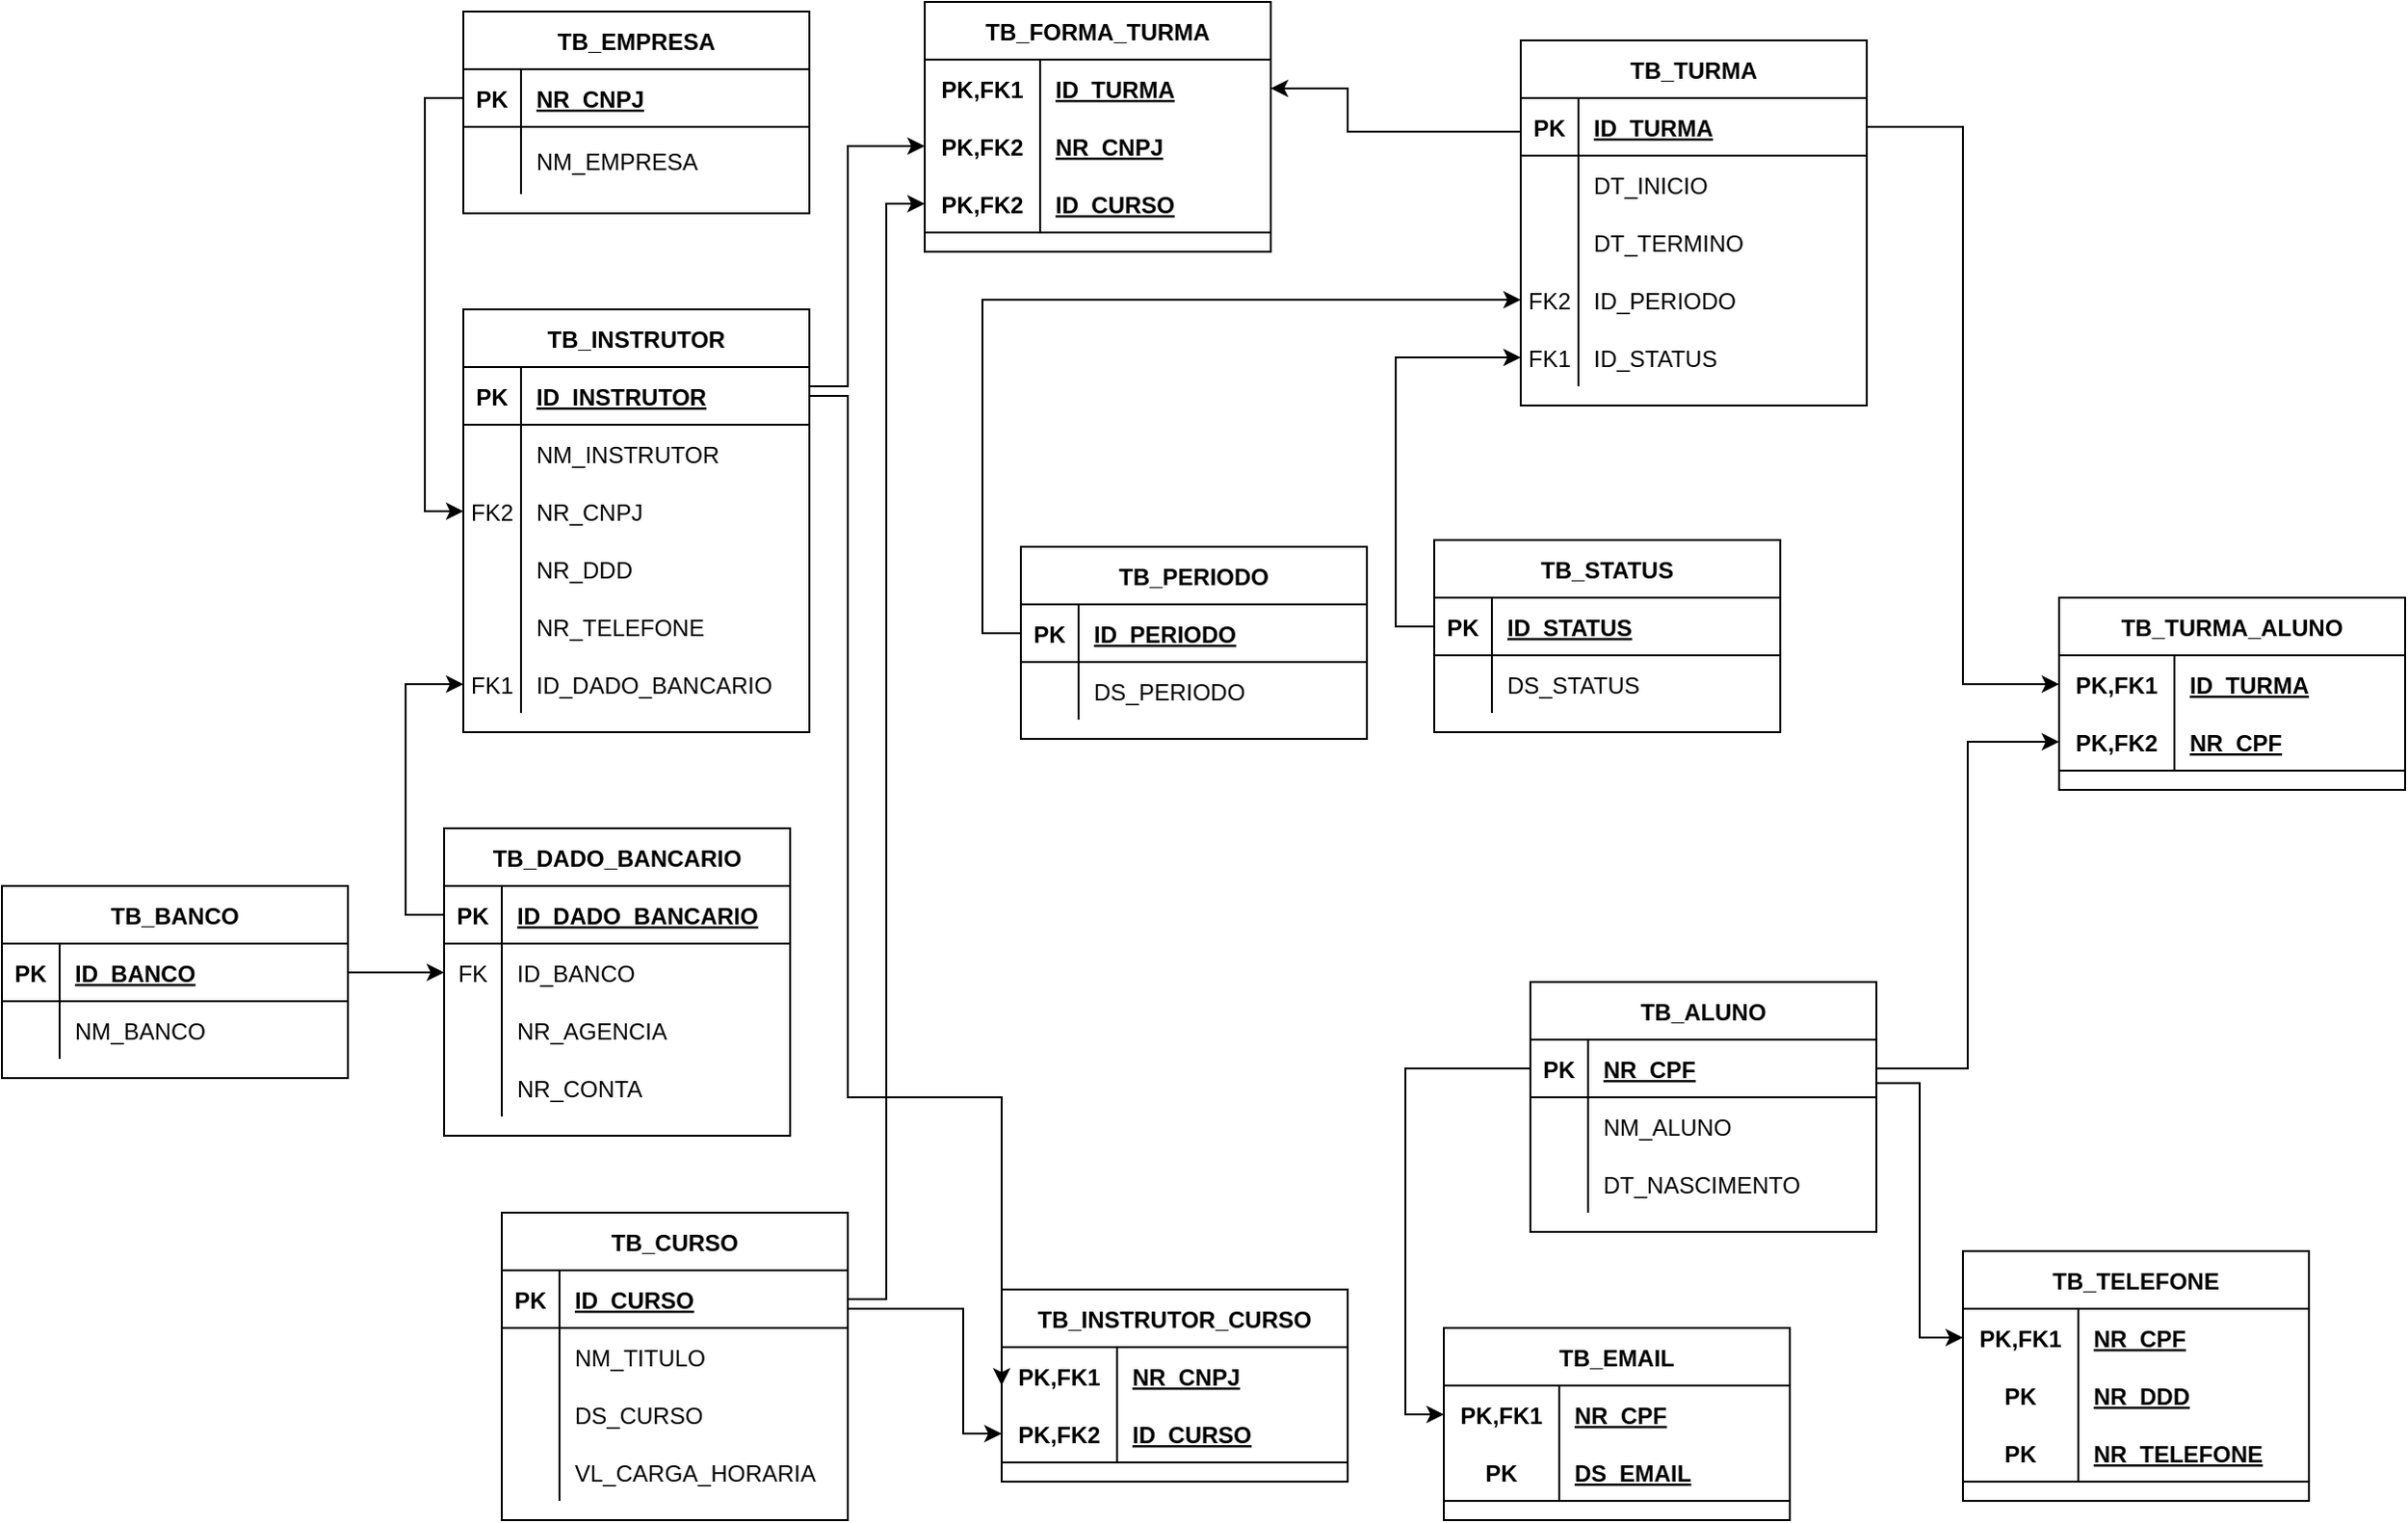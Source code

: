 <mxfile version="14.8.0" type="device"><diagram id="1eMesFJu4sVpws9J3BNe" name="Page-1"><mxGraphModel dx="1108" dy="460" grid="1" gridSize="10" guides="1" tooltips="1" connect="1" arrows="1" fold="1" page="1" pageScale="1" pageWidth="1654" pageHeight="1169" math="0" shadow="0"><root><mxCell id="0"/><mxCell id="1" parent="0"/><mxCell id="lJ-1rN3HlEB0_YEhy_93-1" value="TB_INSTRUTOR" style="shape=table;startSize=30;container=1;collapsible=1;childLayout=tableLayout;fixedRows=1;rowLines=0;fontStyle=1;align=center;resizeLast=1;" parent="1" vertex="1"><mxGeometry x="520" y="385" width="180" height="220" as="geometry"/></mxCell><mxCell id="lJ-1rN3HlEB0_YEhy_93-2" value="" style="shape=partialRectangle;collapsible=0;dropTarget=0;pointerEvents=0;fillColor=none;top=0;left=0;bottom=1;right=0;points=[[0,0.5],[1,0.5]];portConstraint=eastwest;" parent="lJ-1rN3HlEB0_YEhy_93-1" vertex="1"><mxGeometry y="30" width="180" height="30" as="geometry"/></mxCell><mxCell id="lJ-1rN3HlEB0_YEhy_93-3" value="PK" style="shape=partialRectangle;connectable=0;fillColor=none;top=0;left=0;bottom=0;right=0;fontStyle=1;overflow=hidden;" parent="lJ-1rN3HlEB0_YEhy_93-2" vertex="1"><mxGeometry width="30" height="30" as="geometry"/></mxCell><mxCell id="lJ-1rN3HlEB0_YEhy_93-4" value="ID_INSTRUTOR" style="shape=partialRectangle;connectable=0;fillColor=none;top=0;left=0;bottom=0;right=0;align=left;spacingLeft=6;fontStyle=5;overflow=hidden;" parent="lJ-1rN3HlEB0_YEhy_93-2" vertex="1"><mxGeometry x="30" width="150" height="30" as="geometry"/></mxCell><mxCell id="lJ-1rN3HlEB0_YEhy_93-180" value="" style="shape=partialRectangle;collapsible=0;dropTarget=0;pointerEvents=0;fillColor=none;top=0;left=0;bottom=0;right=0;points=[[0,0.5],[1,0.5]];portConstraint=eastwest;" parent="lJ-1rN3HlEB0_YEhy_93-1" vertex="1"><mxGeometry y="60" width="180" height="30" as="geometry"/></mxCell><mxCell id="lJ-1rN3HlEB0_YEhy_93-181" value="" style="shape=partialRectangle;connectable=0;fillColor=none;top=0;left=0;bottom=0;right=0;editable=1;overflow=hidden;" parent="lJ-1rN3HlEB0_YEhy_93-180" vertex="1"><mxGeometry width="30" height="30" as="geometry"/></mxCell><mxCell id="lJ-1rN3HlEB0_YEhy_93-182" value="NM_INSTRUTOR" style="shape=partialRectangle;connectable=0;fillColor=none;top=0;left=0;bottom=0;right=0;align=left;spacingLeft=6;overflow=hidden;" parent="lJ-1rN3HlEB0_YEhy_93-180" vertex="1"><mxGeometry x="30" width="150" height="30" as="geometry"/></mxCell><mxCell id="lJ-1rN3HlEB0_YEhy_93-5" value="" style="shape=partialRectangle;collapsible=0;dropTarget=0;pointerEvents=0;fillColor=none;top=0;left=0;bottom=0;right=0;points=[[0,0.5],[1,0.5]];portConstraint=eastwest;" parent="lJ-1rN3HlEB0_YEhy_93-1" vertex="1"><mxGeometry y="90" width="180" height="30" as="geometry"/></mxCell><mxCell id="lJ-1rN3HlEB0_YEhy_93-6" value="FK2" style="shape=partialRectangle;connectable=0;fillColor=none;top=0;left=0;bottom=0;right=0;editable=1;overflow=hidden;" parent="lJ-1rN3HlEB0_YEhy_93-5" vertex="1"><mxGeometry width="30" height="30" as="geometry"/></mxCell><mxCell id="lJ-1rN3HlEB0_YEhy_93-7" value="NR_CNPJ" style="shape=partialRectangle;connectable=0;fillColor=none;top=0;left=0;bottom=0;right=0;align=left;spacingLeft=6;overflow=hidden;" parent="lJ-1rN3HlEB0_YEhy_93-5" vertex="1"><mxGeometry x="30" width="150" height="30" as="geometry"/></mxCell><mxCell id="lJ-1rN3HlEB0_YEhy_93-20" value="" style="shape=partialRectangle;collapsible=0;dropTarget=0;pointerEvents=0;fillColor=none;top=0;left=0;bottom=0;right=0;points=[[0,0.5],[1,0.5]];portConstraint=eastwest;" parent="lJ-1rN3HlEB0_YEhy_93-1" vertex="1"><mxGeometry y="120" width="180" height="30" as="geometry"/></mxCell><mxCell id="lJ-1rN3HlEB0_YEhy_93-21" value="" style="shape=partialRectangle;connectable=0;fillColor=none;top=0;left=0;bottom=0;right=0;editable=1;overflow=hidden;" parent="lJ-1rN3HlEB0_YEhy_93-20" vertex="1"><mxGeometry width="30" height="30" as="geometry"/></mxCell><mxCell id="lJ-1rN3HlEB0_YEhy_93-22" value="NR_DDD" style="shape=partialRectangle;connectable=0;fillColor=none;top=0;left=0;bottom=0;right=0;align=left;spacingLeft=6;overflow=hidden;" parent="lJ-1rN3HlEB0_YEhy_93-20" vertex="1"><mxGeometry x="30" width="150" height="30" as="geometry"/></mxCell><mxCell id="lJ-1rN3HlEB0_YEhy_93-211" value="" style="shape=partialRectangle;collapsible=0;dropTarget=0;pointerEvents=0;fillColor=none;top=0;left=0;bottom=0;right=0;points=[[0,0.5],[1,0.5]];portConstraint=eastwest;" parent="lJ-1rN3HlEB0_YEhy_93-1" vertex="1"><mxGeometry y="150" width="180" height="30" as="geometry"/></mxCell><mxCell id="lJ-1rN3HlEB0_YEhy_93-212" value="" style="shape=partialRectangle;connectable=0;fillColor=none;top=0;left=0;bottom=0;right=0;editable=1;overflow=hidden;" parent="lJ-1rN3HlEB0_YEhy_93-211" vertex="1"><mxGeometry width="30" height="30" as="geometry"/></mxCell><mxCell id="lJ-1rN3HlEB0_YEhy_93-213" value="NR_TELEFONE" style="shape=partialRectangle;connectable=0;fillColor=none;top=0;left=0;bottom=0;right=0;align=left;spacingLeft=6;overflow=hidden;" parent="lJ-1rN3HlEB0_YEhy_93-211" vertex="1"><mxGeometry x="30" width="150" height="30" as="geometry"/></mxCell><mxCell id="lJ-1rN3HlEB0_YEhy_93-174" value="" style="shape=partialRectangle;collapsible=0;dropTarget=0;pointerEvents=0;fillColor=none;top=0;left=0;bottom=0;right=0;points=[[0,0.5],[1,0.5]];portConstraint=eastwest;" parent="lJ-1rN3HlEB0_YEhy_93-1" vertex="1"><mxGeometry y="180" width="180" height="30" as="geometry"/></mxCell><mxCell id="lJ-1rN3HlEB0_YEhy_93-175" value="FK1" style="shape=partialRectangle;connectable=0;fillColor=none;top=0;left=0;bottom=0;right=0;editable=1;overflow=hidden;" parent="lJ-1rN3HlEB0_YEhy_93-174" vertex="1"><mxGeometry width="30" height="30" as="geometry"/></mxCell><mxCell id="lJ-1rN3HlEB0_YEhy_93-176" value="ID_DADO_BANCARIO" style="shape=partialRectangle;connectable=0;fillColor=none;top=0;left=0;bottom=0;right=0;align=left;spacingLeft=6;overflow=hidden;" parent="lJ-1rN3HlEB0_YEhy_93-174" vertex="1"><mxGeometry x="30" width="150" height="30" as="geometry"/></mxCell><mxCell id="lJ-1rN3HlEB0_YEhy_93-23" value="TB_CURSO" style="shape=table;startSize=30;container=1;collapsible=1;childLayout=tableLayout;fixedRows=1;rowLines=0;fontStyle=1;align=center;resizeLast=1;" parent="1" vertex="1"><mxGeometry x="540" y="855" width="180" height="160" as="geometry"/></mxCell><mxCell id="lJ-1rN3HlEB0_YEhy_93-24" value="" style="shape=partialRectangle;collapsible=0;dropTarget=0;pointerEvents=0;fillColor=none;top=0;left=0;bottom=1;right=0;points=[[0,0.5],[1,0.5]];portConstraint=eastwest;" parent="lJ-1rN3HlEB0_YEhy_93-23" vertex="1"><mxGeometry y="30" width="180" height="30" as="geometry"/></mxCell><mxCell id="lJ-1rN3HlEB0_YEhy_93-25" value="PK" style="shape=partialRectangle;connectable=0;fillColor=none;top=0;left=0;bottom=0;right=0;fontStyle=1;overflow=hidden;" parent="lJ-1rN3HlEB0_YEhy_93-24" vertex="1"><mxGeometry width="30" height="30" as="geometry"/></mxCell><mxCell id="lJ-1rN3HlEB0_YEhy_93-26" value="ID_CURSO" style="shape=partialRectangle;connectable=0;fillColor=none;top=0;left=0;bottom=0;right=0;align=left;spacingLeft=6;fontStyle=5;overflow=hidden;" parent="lJ-1rN3HlEB0_YEhy_93-24" vertex="1"><mxGeometry x="30" width="150" height="30" as="geometry"/></mxCell><mxCell id="lJ-1rN3HlEB0_YEhy_93-27" value="" style="shape=partialRectangle;collapsible=0;dropTarget=0;pointerEvents=0;fillColor=none;top=0;left=0;bottom=0;right=0;points=[[0,0.5],[1,0.5]];portConstraint=eastwest;" parent="lJ-1rN3HlEB0_YEhy_93-23" vertex="1"><mxGeometry y="60" width="180" height="30" as="geometry"/></mxCell><mxCell id="lJ-1rN3HlEB0_YEhy_93-28" value="" style="shape=partialRectangle;connectable=0;fillColor=none;top=0;left=0;bottom=0;right=0;editable=1;overflow=hidden;" parent="lJ-1rN3HlEB0_YEhy_93-27" vertex="1"><mxGeometry width="30" height="30" as="geometry"/></mxCell><mxCell id="lJ-1rN3HlEB0_YEhy_93-29" value="NM_TITULO" style="shape=partialRectangle;connectable=0;fillColor=none;top=0;left=0;bottom=0;right=0;align=left;spacingLeft=6;overflow=hidden;" parent="lJ-1rN3HlEB0_YEhy_93-27" vertex="1"><mxGeometry x="30" width="150" height="30" as="geometry"/></mxCell><mxCell id="lJ-1rN3HlEB0_YEhy_93-30" value="" style="shape=partialRectangle;collapsible=0;dropTarget=0;pointerEvents=0;fillColor=none;top=0;left=0;bottom=0;right=0;points=[[0,0.5],[1,0.5]];portConstraint=eastwest;" parent="lJ-1rN3HlEB0_YEhy_93-23" vertex="1"><mxGeometry y="90" width="180" height="30" as="geometry"/></mxCell><mxCell id="lJ-1rN3HlEB0_YEhy_93-31" value="" style="shape=partialRectangle;connectable=0;fillColor=none;top=0;left=0;bottom=0;right=0;editable=1;overflow=hidden;" parent="lJ-1rN3HlEB0_YEhy_93-30" vertex="1"><mxGeometry width="30" height="30" as="geometry"/></mxCell><mxCell id="lJ-1rN3HlEB0_YEhy_93-32" value="DS_CURSO" style="shape=partialRectangle;connectable=0;fillColor=none;top=0;left=0;bottom=0;right=0;align=left;spacingLeft=6;overflow=hidden;" parent="lJ-1rN3HlEB0_YEhy_93-30" vertex="1"><mxGeometry x="30" width="150" height="30" as="geometry"/></mxCell><mxCell id="lJ-1rN3HlEB0_YEhy_93-33" value="" style="shape=partialRectangle;collapsible=0;dropTarget=0;pointerEvents=0;fillColor=none;top=0;left=0;bottom=0;right=0;points=[[0,0.5],[1,0.5]];portConstraint=eastwest;" parent="lJ-1rN3HlEB0_YEhy_93-23" vertex="1"><mxGeometry y="120" width="180" height="30" as="geometry"/></mxCell><mxCell id="lJ-1rN3HlEB0_YEhy_93-34" value="" style="shape=partialRectangle;connectable=0;fillColor=none;top=0;left=0;bottom=0;right=0;editable=1;overflow=hidden;" parent="lJ-1rN3HlEB0_YEhy_93-33" vertex="1"><mxGeometry width="30" height="30" as="geometry"/></mxCell><mxCell id="lJ-1rN3HlEB0_YEhy_93-35" value="VL_CARGA_HORARIA" style="shape=partialRectangle;connectable=0;fillColor=none;top=0;left=0;bottom=0;right=0;align=left;spacingLeft=6;overflow=hidden;" parent="lJ-1rN3HlEB0_YEhy_93-33" vertex="1"><mxGeometry x="30" width="150" height="30" as="geometry"/></mxCell><mxCell id="lJ-1rN3HlEB0_YEhy_93-70" value="TB_INSTRUTOR_CURSO" style="shape=table;startSize=30;container=1;collapsible=1;childLayout=tableLayout;fixedRows=1;rowLines=0;fontStyle=1;align=center;resizeLast=1;" parent="1" vertex="1"><mxGeometry x="800" y="895" width="180" height="100" as="geometry"/></mxCell><mxCell id="lJ-1rN3HlEB0_YEhy_93-71" value="" style="shape=partialRectangle;collapsible=0;dropTarget=0;pointerEvents=0;fillColor=none;top=0;left=0;bottom=0;right=0;points=[[0,0.5],[1,0.5]];portConstraint=eastwest;" parent="lJ-1rN3HlEB0_YEhy_93-70" vertex="1"><mxGeometry y="30" width="180" height="30" as="geometry"/></mxCell><mxCell id="lJ-1rN3HlEB0_YEhy_93-72" value="PK,FK1" style="shape=partialRectangle;connectable=0;fillColor=none;top=0;left=0;bottom=0;right=0;fontStyle=1;overflow=hidden;" parent="lJ-1rN3HlEB0_YEhy_93-71" vertex="1"><mxGeometry width="60" height="30" as="geometry"/></mxCell><mxCell id="lJ-1rN3HlEB0_YEhy_93-73" value="NR_CNPJ" style="shape=partialRectangle;connectable=0;fillColor=none;top=0;left=0;bottom=0;right=0;align=left;spacingLeft=6;fontStyle=5;overflow=hidden;" parent="lJ-1rN3HlEB0_YEhy_93-71" vertex="1"><mxGeometry x="60" width="120" height="30" as="geometry"/></mxCell><mxCell id="lJ-1rN3HlEB0_YEhy_93-74" value="" style="shape=partialRectangle;collapsible=0;dropTarget=0;pointerEvents=0;fillColor=none;top=0;left=0;bottom=1;right=0;points=[[0,0.5],[1,0.5]];portConstraint=eastwest;" parent="lJ-1rN3HlEB0_YEhy_93-70" vertex="1"><mxGeometry y="60" width="180" height="30" as="geometry"/></mxCell><mxCell id="lJ-1rN3HlEB0_YEhy_93-75" value="PK,FK2" style="shape=partialRectangle;connectable=0;fillColor=none;top=0;left=0;bottom=0;right=0;fontStyle=1;overflow=hidden;" parent="lJ-1rN3HlEB0_YEhy_93-74" vertex="1"><mxGeometry width="60" height="30" as="geometry"/></mxCell><mxCell id="lJ-1rN3HlEB0_YEhy_93-76" value="ID_CURSO" style="shape=partialRectangle;connectable=0;fillColor=none;top=0;left=0;bottom=0;right=0;align=left;spacingLeft=6;fontStyle=5;overflow=hidden;" parent="lJ-1rN3HlEB0_YEhy_93-74" vertex="1"><mxGeometry x="60" width="120" height="30" as="geometry"/></mxCell><mxCell id="lJ-1rN3HlEB0_YEhy_93-83" style="edgeStyle=orthogonalEdgeStyle;rounded=0;orthogonalLoop=1;jettySize=auto;html=1;exitX=1;exitY=0.5;exitDx=0;exitDy=0;entryX=0;entryY=0.5;entryDx=0;entryDy=0;" parent="1" source="lJ-1rN3HlEB0_YEhy_93-2" target="lJ-1rN3HlEB0_YEhy_93-70" edge="1"><mxGeometry relative="1" as="geometry"><Array as="points"><mxPoint x="720" y="430"/><mxPoint x="720" y="795"/></Array></mxGeometry></mxCell><mxCell id="lJ-1rN3HlEB0_YEhy_93-84" style="edgeStyle=orthogonalEdgeStyle;rounded=0;orthogonalLoop=1;jettySize=auto;html=1;exitX=1;exitY=0.5;exitDx=0;exitDy=0;entryX=0;entryY=0.5;entryDx=0;entryDy=0;" parent="1" source="lJ-1rN3HlEB0_YEhy_93-24" target="lJ-1rN3HlEB0_YEhy_93-74" edge="1"><mxGeometry relative="1" as="geometry"><Array as="points"><mxPoint x="720" y="905"/><mxPoint x="780" y="905"/><mxPoint x="780" y="970"/></Array></mxGeometry></mxCell><mxCell id="lJ-1rN3HlEB0_YEhy_93-120" style="edgeStyle=orthogonalEdgeStyle;rounded=0;orthogonalLoop=1;jettySize=auto;html=1;exitX=0;exitY=0.25;exitDx=0;exitDy=0;entryX=1;entryY=0.5;entryDx=0;entryDy=0;" parent="1" source="lJ-1rN3HlEB0_YEhy_93-85" target="lJ-1rN3HlEB0_YEhy_93-108" edge="1"><mxGeometry relative="1" as="geometry"><Array as="points"><mxPoint x="980" y="293"/><mxPoint x="980" y="270"/></Array></mxGeometry></mxCell><mxCell id="lJ-1rN3HlEB0_YEhy_93-85" value="TB_TURMA" style="shape=table;startSize=30;container=1;collapsible=1;childLayout=tableLayout;fixedRows=1;rowLines=0;fontStyle=1;align=center;resizeLast=1;" parent="1" vertex="1"><mxGeometry x="1070" y="245" width="180" height="190" as="geometry"/></mxCell><mxCell id="lJ-1rN3HlEB0_YEhy_93-86" value="" style="shape=partialRectangle;collapsible=0;dropTarget=0;pointerEvents=0;fillColor=none;top=0;left=0;bottom=1;right=0;points=[[0,0.5],[1,0.5]];portConstraint=eastwest;" parent="lJ-1rN3HlEB0_YEhy_93-85" vertex="1"><mxGeometry y="30" width="180" height="30" as="geometry"/></mxCell><mxCell id="lJ-1rN3HlEB0_YEhy_93-87" value="PK" style="shape=partialRectangle;connectable=0;fillColor=none;top=0;left=0;bottom=0;right=0;fontStyle=1;overflow=hidden;" parent="lJ-1rN3HlEB0_YEhy_93-86" vertex="1"><mxGeometry width="30" height="30" as="geometry"/></mxCell><mxCell id="lJ-1rN3HlEB0_YEhy_93-88" value="ID_TURMA" style="shape=partialRectangle;connectable=0;fillColor=none;top=0;left=0;bottom=0;right=0;align=left;spacingLeft=6;fontStyle=5;overflow=hidden;" parent="lJ-1rN3HlEB0_YEhy_93-86" vertex="1"><mxGeometry x="30" width="150" height="30" as="geometry"/></mxCell><mxCell id="lJ-1rN3HlEB0_YEhy_93-89" value="" style="shape=partialRectangle;collapsible=0;dropTarget=0;pointerEvents=0;fillColor=none;top=0;left=0;bottom=0;right=0;points=[[0,0.5],[1,0.5]];portConstraint=eastwest;" parent="lJ-1rN3HlEB0_YEhy_93-85" vertex="1"><mxGeometry y="60" width="180" height="30" as="geometry"/></mxCell><mxCell id="lJ-1rN3HlEB0_YEhy_93-90" value="" style="shape=partialRectangle;connectable=0;fillColor=none;top=0;left=0;bottom=0;right=0;editable=1;overflow=hidden;" parent="lJ-1rN3HlEB0_YEhy_93-89" vertex="1"><mxGeometry width="30" height="30" as="geometry"/></mxCell><mxCell id="lJ-1rN3HlEB0_YEhy_93-91" value="DT_INICIO" style="shape=partialRectangle;connectable=0;fillColor=none;top=0;left=0;bottom=0;right=0;align=left;spacingLeft=6;overflow=hidden;" parent="lJ-1rN3HlEB0_YEhy_93-89" vertex="1"><mxGeometry x="30" width="150" height="30" as="geometry"/></mxCell><mxCell id="lJ-1rN3HlEB0_YEhy_93-92" value="" style="shape=partialRectangle;collapsible=0;dropTarget=0;pointerEvents=0;fillColor=none;top=0;left=0;bottom=0;right=0;points=[[0,0.5],[1,0.5]];portConstraint=eastwest;" parent="lJ-1rN3HlEB0_YEhy_93-85" vertex="1"><mxGeometry y="90" width="180" height="30" as="geometry"/></mxCell><mxCell id="lJ-1rN3HlEB0_YEhy_93-93" value="" style="shape=partialRectangle;connectable=0;fillColor=none;top=0;left=0;bottom=0;right=0;editable=1;overflow=hidden;" parent="lJ-1rN3HlEB0_YEhy_93-92" vertex="1"><mxGeometry width="30" height="30" as="geometry"/></mxCell><mxCell id="lJ-1rN3HlEB0_YEhy_93-94" value="DT_TERMINO" style="shape=partialRectangle;connectable=0;fillColor=none;top=0;left=0;bottom=0;right=0;align=left;spacingLeft=6;overflow=hidden;" parent="lJ-1rN3HlEB0_YEhy_93-92" vertex="1"><mxGeometry x="30" width="150" height="30" as="geometry"/></mxCell><mxCell id="lJ-1rN3HlEB0_YEhy_93-95" value="" style="shape=partialRectangle;collapsible=0;dropTarget=0;pointerEvents=0;fillColor=none;top=0;left=0;bottom=0;right=0;points=[[0,0.5],[1,0.5]];portConstraint=eastwest;" parent="lJ-1rN3HlEB0_YEhy_93-85" vertex="1"><mxGeometry y="120" width="180" height="30" as="geometry"/></mxCell><mxCell id="lJ-1rN3HlEB0_YEhy_93-96" value="FK2" style="shape=partialRectangle;connectable=0;fillColor=none;top=0;left=0;bottom=0;right=0;editable=1;overflow=hidden;" parent="lJ-1rN3HlEB0_YEhy_93-95" vertex="1"><mxGeometry width="30" height="30" as="geometry"/></mxCell><mxCell id="lJ-1rN3HlEB0_YEhy_93-97" value="ID_PERIODO" style="shape=partialRectangle;connectable=0;fillColor=none;top=0;left=0;bottom=0;right=0;align=left;spacingLeft=6;overflow=hidden;" parent="lJ-1rN3HlEB0_YEhy_93-95" vertex="1"><mxGeometry x="30" width="150" height="30" as="geometry"/></mxCell><mxCell id="lJ-1rN3HlEB0_YEhy_93-98" value="" style="shape=partialRectangle;collapsible=0;dropTarget=0;pointerEvents=0;fillColor=none;top=0;left=0;bottom=0;right=0;points=[[0,0.5],[1,0.5]];portConstraint=eastwest;" parent="lJ-1rN3HlEB0_YEhy_93-85" vertex="1"><mxGeometry y="150" width="180" height="30" as="geometry"/></mxCell><mxCell id="lJ-1rN3HlEB0_YEhy_93-99" value="FK1" style="shape=partialRectangle;connectable=0;fillColor=none;top=0;left=0;bottom=0;right=0;editable=1;overflow=hidden;" parent="lJ-1rN3HlEB0_YEhy_93-98" vertex="1"><mxGeometry width="30" height="30" as="geometry"/></mxCell><mxCell id="lJ-1rN3HlEB0_YEhy_93-100" value="ID_STATUS" style="shape=partialRectangle;connectable=0;fillColor=none;top=0;left=0;bottom=0;right=0;align=left;spacingLeft=6;overflow=hidden;" parent="lJ-1rN3HlEB0_YEhy_93-98" vertex="1"><mxGeometry x="30" width="150" height="30" as="geometry"/></mxCell><mxCell id="lJ-1rN3HlEB0_YEhy_93-107" value="TB_FORMA_TURMA" style="shape=table;startSize=30;container=1;collapsible=1;childLayout=tableLayout;fixedRows=1;rowLines=0;fontStyle=1;align=center;resizeLast=1;" parent="1" vertex="1"><mxGeometry x="760" y="225" width="180" height="130" as="geometry"/></mxCell><mxCell id="lJ-1rN3HlEB0_YEhy_93-108" value="" style="shape=partialRectangle;collapsible=0;dropTarget=0;pointerEvents=0;fillColor=none;top=0;left=0;bottom=0;right=0;points=[[0,0.5],[1,0.5]];portConstraint=eastwest;" parent="lJ-1rN3HlEB0_YEhy_93-107" vertex="1"><mxGeometry y="30" width="180" height="30" as="geometry"/></mxCell><mxCell id="lJ-1rN3HlEB0_YEhy_93-109" value="PK,FK1" style="shape=partialRectangle;connectable=0;fillColor=none;top=0;left=0;bottom=0;right=0;fontStyle=1;overflow=hidden;" parent="lJ-1rN3HlEB0_YEhy_93-108" vertex="1"><mxGeometry width="60" height="30" as="geometry"/></mxCell><mxCell id="lJ-1rN3HlEB0_YEhy_93-110" value="ID_TURMA" style="shape=partialRectangle;connectable=0;fillColor=none;top=0;left=0;bottom=0;right=0;align=left;spacingLeft=6;fontStyle=5;overflow=hidden;" parent="lJ-1rN3HlEB0_YEhy_93-108" vertex="1"><mxGeometry x="60" width="120" height="30" as="geometry"/></mxCell><mxCell id="lJ-1rN3HlEB0_YEhy_93-117" value="" style="shape=partialRectangle;collapsible=0;dropTarget=0;pointerEvents=0;fillColor=none;top=0;left=0;bottom=0;right=0;points=[[0,0.5],[1,0.5]];portConstraint=eastwest;" parent="lJ-1rN3HlEB0_YEhy_93-107" vertex="1"><mxGeometry y="60" width="180" height="30" as="geometry"/></mxCell><mxCell id="lJ-1rN3HlEB0_YEhy_93-118" value="PK,FK2" style="shape=partialRectangle;connectable=0;fillColor=none;top=0;left=0;bottom=0;right=0;fontStyle=1;overflow=hidden;" parent="lJ-1rN3HlEB0_YEhy_93-117" vertex="1"><mxGeometry width="60" height="30" as="geometry"/></mxCell><mxCell id="lJ-1rN3HlEB0_YEhy_93-119" value="NR_CNPJ" style="shape=partialRectangle;connectable=0;fillColor=none;top=0;left=0;bottom=0;right=0;align=left;spacingLeft=6;fontStyle=5;overflow=hidden;" parent="lJ-1rN3HlEB0_YEhy_93-117" vertex="1"><mxGeometry x="60" width="120" height="30" as="geometry"/></mxCell><mxCell id="lJ-1rN3HlEB0_YEhy_93-111" value="" style="shape=partialRectangle;collapsible=0;dropTarget=0;pointerEvents=0;fillColor=none;top=0;left=0;bottom=1;right=0;points=[[0,0.5],[1,0.5]];portConstraint=eastwest;" parent="lJ-1rN3HlEB0_YEhy_93-107" vertex="1"><mxGeometry y="90" width="180" height="30" as="geometry"/></mxCell><mxCell id="lJ-1rN3HlEB0_YEhy_93-112" value="PK,FK2" style="shape=partialRectangle;connectable=0;fillColor=none;top=0;left=0;bottom=0;right=0;fontStyle=1;overflow=hidden;" parent="lJ-1rN3HlEB0_YEhy_93-111" vertex="1"><mxGeometry width="60" height="30" as="geometry"/></mxCell><mxCell id="lJ-1rN3HlEB0_YEhy_93-113" value="ID_CURSO" style="shape=partialRectangle;connectable=0;fillColor=none;top=0;left=0;bottom=0;right=0;align=left;spacingLeft=6;fontStyle=5;overflow=hidden;" parent="lJ-1rN3HlEB0_YEhy_93-111" vertex="1"><mxGeometry x="60" width="120" height="30" as="geometry"/></mxCell><mxCell id="lJ-1rN3HlEB0_YEhy_93-122" style="edgeStyle=orthogonalEdgeStyle;rounded=0;orthogonalLoop=1;jettySize=auto;html=1;exitX=1;exitY=0.5;exitDx=0;exitDy=0;entryX=0;entryY=0.5;entryDx=0;entryDy=0;" parent="1" source="lJ-1rN3HlEB0_YEhy_93-24" target="lJ-1rN3HlEB0_YEhy_93-111" edge="1"><mxGeometry relative="1" as="geometry"><Array as="points"><mxPoint x="740" y="900"/><mxPoint x="740" y="330"/></Array></mxGeometry></mxCell><mxCell id="lJ-1rN3HlEB0_YEhy_93-123" value="TB_ALUNO" style="shape=table;startSize=30;container=1;collapsible=1;childLayout=tableLayout;fixedRows=1;rowLines=0;fontStyle=1;align=center;resizeLast=1;" parent="1" vertex="1"><mxGeometry x="1075" y="735" width="180" height="130" as="geometry"/></mxCell><mxCell id="lJ-1rN3HlEB0_YEhy_93-124" value="" style="shape=partialRectangle;collapsible=0;dropTarget=0;pointerEvents=0;fillColor=none;top=0;left=0;bottom=1;right=0;points=[[0,0.5],[1,0.5]];portConstraint=eastwest;" parent="lJ-1rN3HlEB0_YEhy_93-123" vertex="1"><mxGeometry y="30" width="180" height="30" as="geometry"/></mxCell><mxCell id="lJ-1rN3HlEB0_YEhy_93-125" value="PK" style="shape=partialRectangle;connectable=0;fillColor=none;top=0;left=0;bottom=0;right=0;fontStyle=1;overflow=hidden;" parent="lJ-1rN3HlEB0_YEhy_93-124" vertex="1"><mxGeometry width="30" height="30" as="geometry"/></mxCell><mxCell id="lJ-1rN3HlEB0_YEhy_93-126" value="NR_CPF" style="shape=partialRectangle;connectable=0;fillColor=none;top=0;left=0;bottom=0;right=0;align=left;spacingLeft=6;fontStyle=5;overflow=hidden;" parent="lJ-1rN3HlEB0_YEhy_93-124" vertex="1"><mxGeometry x="30" width="150" height="30" as="geometry"/></mxCell><mxCell id="lJ-1rN3HlEB0_YEhy_93-127" value="" style="shape=partialRectangle;collapsible=0;dropTarget=0;pointerEvents=0;fillColor=none;top=0;left=0;bottom=0;right=0;points=[[0,0.5],[1,0.5]];portConstraint=eastwest;" parent="lJ-1rN3HlEB0_YEhy_93-123" vertex="1"><mxGeometry y="60" width="180" height="30" as="geometry"/></mxCell><mxCell id="lJ-1rN3HlEB0_YEhy_93-128" value="" style="shape=partialRectangle;connectable=0;fillColor=none;top=0;left=0;bottom=0;right=0;editable=1;overflow=hidden;" parent="lJ-1rN3HlEB0_YEhy_93-127" vertex="1"><mxGeometry width="30" height="30" as="geometry"/></mxCell><mxCell id="lJ-1rN3HlEB0_YEhy_93-129" value="NM_ALUNO" style="shape=partialRectangle;connectable=0;fillColor=none;top=0;left=0;bottom=0;right=0;align=left;spacingLeft=6;overflow=hidden;" parent="lJ-1rN3HlEB0_YEhy_93-127" vertex="1"><mxGeometry x="30" width="150" height="30" as="geometry"/></mxCell><mxCell id="lJ-1rN3HlEB0_YEhy_93-130" value="" style="shape=partialRectangle;collapsible=0;dropTarget=0;pointerEvents=0;fillColor=none;top=0;left=0;bottom=0;right=0;points=[[0,0.5],[1,0.5]];portConstraint=eastwest;" parent="lJ-1rN3HlEB0_YEhy_93-123" vertex="1"><mxGeometry y="90" width="180" height="30" as="geometry"/></mxCell><mxCell id="lJ-1rN3HlEB0_YEhy_93-131" value="" style="shape=partialRectangle;connectable=0;fillColor=none;top=0;left=0;bottom=0;right=0;editable=1;overflow=hidden;" parent="lJ-1rN3HlEB0_YEhy_93-130" vertex="1"><mxGeometry width="30" height="30" as="geometry"/></mxCell><mxCell id="lJ-1rN3HlEB0_YEhy_93-132" value="DT_NASCIMENTO" style="shape=partialRectangle;connectable=0;fillColor=none;top=0;left=0;bottom=0;right=0;align=left;spacingLeft=6;overflow=hidden;" parent="lJ-1rN3HlEB0_YEhy_93-130" vertex="1"><mxGeometry x="30" width="150" height="30" as="geometry"/></mxCell><mxCell id="lJ-1rN3HlEB0_YEhy_93-139" value="TB_TURMA_ALUNO" style="shape=table;startSize=30;container=1;collapsible=1;childLayout=tableLayout;fixedRows=1;rowLines=0;fontStyle=1;align=center;resizeLast=1;" parent="1" vertex="1"><mxGeometry x="1350" y="535" width="180" height="100" as="geometry"/></mxCell><mxCell id="lJ-1rN3HlEB0_YEhy_93-140" value="" style="shape=partialRectangle;collapsible=0;dropTarget=0;pointerEvents=0;fillColor=none;top=0;left=0;bottom=0;right=0;points=[[0,0.5],[1,0.5]];portConstraint=eastwest;" parent="lJ-1rN3HlEB0_YEhy_93-139" vertex="1"><mxGeometry y="30" width="180" height="30" as="geometry"/></mxCell><mxCell id="lJ-1rN3HlEB0_YEhy_93-141" value="PK,FK1" style="shape=partialRectangle;connectable=0;fillColor=none;top=0;left=0;bottom=0;right=0;fontStyle=1;overflow=hidden;" parent="lJ-1rN3HlEB0_YEhy_93-140" vertex="1"><mxGeometry width="60" height="30" as="geometry"/></mxCell><mxCell id="lJ-1rN3HlEB0_YEhy_93-142" value="ID_TURMA" style="shape=partialRectangle;connectable=0;fillColor=none;top=0;left=0;bottom=0;right=0;align=left;spacingLeft=6;fontStyle=5;overflow=hidden;" parent="lJ-1rN3HlEB0_YEhy_93-140" vertex="1"><mxGeometry x="60" width="120" height="30" as="geometry"/></mxCell><mxCell id="lJ-1rN3HlEB0_YEhy_93-143" value="" style="shape=partialRectangle;collapsible=0;dropTarget=0;pointerEvents=0;fillColor=none;top=0;left=0;bottom=1;right=0;points=[[0,0.5],[1,0.5]];portConstraint=eastwest;" parent="lJ-1rN3HlEB0_YEhy_93-139" vertex="1"><mxGeometry y="60" width="180" height="30" as="geometry"/></mxCell><mxCell id="lJ-1rN3HlEB0_YEhy_93-144" value="PK,FK2" style="shape=partialRectangle;connectable=0;fillColor=none;top=0;left=0;bottom=0;right=0;fontStyle=1;overflow=hidden;" parent="lJ-1rN3HlEB0_YEhy_93-143" vertex="1"><mxGeometry width="60" height="30" as="geometry"/></mxCell><mxCell id="lJ-1rN3HlEB0_YEhy_93-145" value="NR_CPF" style="shape=partialRectangle;connectable=0;fillColor=none;top=0;left=0;bottom=0;right=0;align=left;spacingLeft=6;fontStyle=5;overflow=hidden;" parent="lJ-1rN3HlEB0_YEhy_93-143" vertex="1"><mxGeometry x="60" width="120" height="30" as="geometry"/></mxCell><mxCell id="lJ-1rN3HlEB0_YEhy_93-146" style="edgeStyle=orthogonalEdgeStyle;rounded=0;orthogonalLoop=1;jettySize=auto;html=1;exitX=1;exitY=0.5;exitDx=0;exitDy=0;entryX=0;entryY=0.5;entryDx=0;entryDy=0;" parent="1" source="lJ-1rN3HlEB0_YEhy_93-124" target="lJ-1rN3HlEB0_YEhy_93-143" edge="1"><mxGeometry relative="1" as="geometry"/></mxCell><mxCell id="lJ-1rN3HlEB0_YEhy_93-150" style="edgeStyle=orthogonalEdgeStyle;rounded=0;orthogonalLoop=1;jettySize=auto;html=1;exitX=1;exitY=0.5;exitDx=0;exitDy=0;entryX=0;entryY=0.5;entryDx=0;entryDy=0;" parent="1" source="lJ-1rN3HlEB0_YEhy_93-86" target="lJ-1rN3HlEB0_YEhy_93-140" edge="1"><mxGeometry relative="1" as="geometry"/></mxCell><mxCell id="lJ-1rN3HlEB0_YEhy_93-151" value="TB_EMAIL" style="shape=table;startSize=30;container=1;collapsible=1;childLayout=tableLayout;fixedRows=1;rowLines=0;fontStyle=1;align=center;resizeLast=1;" parent="1" vertex="1"><mxGeometry x="1030" y="915" width="180" height="100" as="geometry"/></mxCell><mxCell id="lJ-1rN3HlEB0_YEhy_93-152" value="" style="shape=partialRectangle;collapsible=0;dropTarget=0;pointerEvents=0;fillColor=none;top=0;left=0;bottom=0;right=0;points=[[0,0.5],[1,0.5]];portConstraint=eastwest;" parent="lJ-1rN3HlEB0_YEhy_93-151" vertex="1"><mxGeometry y="30" width="180" height="30" as="geometry"/></mxCell><mxCell id="lJ-1rN3HlEB0_YEhy_93-153" value="PK,FK1" style="shape=partialRectangle;connectable=0;fillColor=none;top=0;left=0;bottom=0;right=0;fontStyle=1;overflow=hidden;" parent="lJ-1rN3HlEB0_YEhy_93-152" vertex="1"><mxGeometry width="60" height="30" as="geometry"/></mxCell><mxCell id="lJ-1rN3HlEB0_YEhy_93-154" value="NR_CPF" style="shape=partialRectangle;connectable=0;fillColor=none;top=0;left=0;bottom=0;right=0;align=left;spacingLeft=6;fontStyle=5;overflow=hidden;" parent="lJ-1rN3HlEB0_YEhy_93-152" vertex="1"><mxGeometry x="60" width="120" height="30" as="geometry"/></mxCell><mxCell id="lJ-1rN3HlEB0_YEhy_93-155" value="" style="shape=partialRectangle;collapsible=0;dropTarget=0;pointerEvents=0;fillColor=none;top=0;left=0;bottom=1;right=0;points=[[0,0.5],[1,0.5]];portConstraint=eastwest;" parent="lJ-1rN3HlEB0_YEhy_93-151" vertex="1"><mxGeometry y="60" width="180" height="30" as="geometry"/></mxCell><mxCell id="lJ-1rN3HlEB0_YEhy_93-156" value="PK" style="shape=partialRectangle;connectable=0;fillColor=none;top=0;left=0;bottom=0;right=0;fontStyle=1;overflow=hidden;" parent="lJ-1rN3HlEB0_YEhy_93-155" vertex="1"><mxGeometry width="60" height="30" as="geometry"/></mxCell><mxCell id="lJ-1rN3HlEB0_YEhy_93-157" value="DS_EMAIL" style="shape=partialRectangle;connectable=0;fillColor=none;top=0;left=0;bottom=0;right=0;align=left;spacingLeft=6;fontStyle=5;overflow=hidden;" parent="lJ-1rN3HlEB0_YEhy_93-155" vertex="1"><mxGeometry x="60" width="120" height="30" as="geometry"/></mxCell><mxCell id="lJ-1rN3HlEB0_YEhy_93-159" style="edgeStyle=orthogonalEdgeStyle;rounded=0;orthogonalLoop=1;jettySize=auto;html=1;entryX=0;entryY=0.5;entryDx=0;entryDy=0;" parent="1" source="lJ-1rN3HlEB0_YEhy_93-124" target="lJ-1rN3HlEB0_YEhy_93-152" edge="1"><mxGeometry relative="1" as="geometry"/></mxCell><mxCell id="lJ-1rN3HlEB0_YEhy_93-160" value="TB_TELEFONE" style="shape=table;startSize=30;container=1;collapsible=1;childLayout=tableLayout;fixedRows=1;rowLines=0;fontStyle=1;align=center;resizeLast=1;" parent="1" vertex="1"><mxGeometry x="1300" y="875" width="180" height="130" as="geometry"/></mxCell><mxCell id="lJ-1rN3HlEB0_YEhy_93-161" value="" style="shape=partialRectangle;collapsible=0;dropTarget=0;pointerEvents=0;fillColor=none;top=0;left=0;bottom=0;right=0;points=[[0,0.5],[1,0.5]];portConstraint=eastwest;" parent="lJ-1rN3HlEB0_YEhy_93-160" vertex="1"><mxGeometry y="30" width="180" height="30" as="geometry"/></mxCell><mxCell id="lJ-1rN3HlEB0_YEhy_93-162" value="PK,FK1" style="shape=partialRectangle;connectable=0;fillColor=none;top=0;left=0;bottom=0;right=0;fontStyle=1;overflow=hidden;" parent="lJ-1rN3HlEB0_YEhy_93-161" vertex="1"><mxGeometry width="60" height="30" as="geometry"/></mxCell><mxCell id="lJ-1rN3HlEB0_YEhy_93-163" value="NR_CPF" style="shape=partialRectangle;connectable=0;fillColor=none;top=0;left=0;bottom=0;right=0;align=left;spacingLeft=6;fontStyle=5;overflow=hidden;" parent="lJ-1rN3HlEB0_YEhy_93-161" vertex="1"><mxGeometry x="60" width="120" height="30" as="geometry"/></mxCell><mxCell id="lJ-1rN3HlEB0_YEhy_93-177" value="" style="shape=partialRectangle;collapsible=0;dropTarget=0;pointerEvents=0;fillColor=none;top=0;left=0;bottom=0;right=0;points=[[0,0.5],[1,0.5]];portConstraint=eastwest;" parent="lJ-1rN3HlEB0_YEhy_93-160" vertex="1"><mxGeometry y="60" width="180" height="30" as="geometry"/></mxCell><mxCell id="lJ-1rN3HlEB0_YEhy_93-178" value="PK" style="shape=partialRectangle;connectable=0;fillColor=none;top=0;left=0;bottom=0;right=0;fontStyle=1;overflow=hidden;" parent="lJ-1rN3HlEB0_YEhy_93-177" vertex="1"><mxGeometry width="60" height="30" as="geometry"/></mxCell><mxCell id="lJ-1rN3HlEB0_YEhy_93-179" value="NR_DDD" style="shape=partialRectangle;connectable=0;fillColor=none;top=0;left=0;bottom=0;right=0;align=left;spacingLeft=6;fontStyle=5;overflow=hidden;" parent="lJ-1rN3HlEB0_YEhy_93-177" vertex="1"><mxGeometry x="60" width="120" height="30" as="geometry"/></mxCell><mxCell id="lJ-1rN3HlEB0_YEhy_93-164" value="" style="shape=partialRectangle;collapsible=0;dropTarget=0;pointerEvents=0;fillColor=none;top=0;left=0;bottom=1;right=0;points=[[0,0.5],[1,0.5]];portConstraint=eastwest;" parent="lJ-1rN3HlEB0_YEhy_93-160" vertex="1"><mxGeometry y="90" width="180" height="30" as="geometry"/></mxCell><mxCell id="lJ-1rN3HlEB0_YEhy_93-165" value="PK" style="shape=partialRectangle;connectable=0;fillColor=none;top=0;left=0;bottom=0;right=0;fontStyle=1;overflow=hidden;" parent="lJ-1rN3HlEB0_YEhy_93-164" vertex="1"><mxGeometry width="60" height="30" as="geometry"/></mxCell><mxCell id="lJ-1rN3HlEB0_YEhy_93-166" value="NR_TELEFONE" style="shape=partialRectangle;connectable=0;fillColor=none;top=0;left=0;bottom=0;right=0;align=left;spacingLeft=6;fontStyle=5;overflow=hidden;" parent="lJ-1rN3HlEB0_YEhy_93-164" vertex="1"><mxGeometry x="60" width="120" height="30" as="geometry"/></mxCell><mxCell id="lJ-1rN3HlEB0_YEhy_93-173" style="edgeStyle=orthogonalEdgeStyle;rounded=0;orthogonalLoop=1;jettySize=auto;html=1;exitX=0.997;exitY=0.753;exitDx=0;exitDy=0;exitPerimeter=0;" parent="1" source="lJ-1rN3HlEB0_YEhy_93-124" target="lJ-1rN3HlEB0_YEhy_93-161" edge="1"><mxGeometry relative="1" as="geometry"/></mxCell><mxCell id="lJ-1rN3HlEB0_YEhy_93-183" value="TB_DADO_BANCARIO" style="shape=table;startSize=30;container=1;collapsible=1;childLayout=tableLayout;fixedRows=1;rowLines=0;fontStyle=1;align=center;resizeLast=1;" parent="1" vertex="1"><mxGeometry x="510" y="655" width="180" height="160" as="geometry"/></mxCell><mxCell id="lJ-1rN3HlEB0_YEhy_93-184" value="" style="shape=partialRectangle;collapsible=0;dropTarget=0;pointerEvents=0;fillColor=none;top=0;left=0;bottom=1;right=0;points=[[0,0.5],[1,0.5]];portConstraint=eastwest;" parent="lJ-1rN3HlEB0_YEhy_93-183" vertex="1"><mxGeometry y="30" width="180" height="30" as="geometry"/></mxCell><mxCell id="lJ-1rN3HlEB0_YEhy_93-185" value="PK" style="shape=partialRectangle;connectable=0;fillColor=none;top=0;left=0;bottom=0;right=0;fontStyle=1;overflow=hidden;" parent="lJ-1rN3HlEB0_YEhy_93-184" vertex="1"><mxGeometry width="30" height="30" as="geometry"/></mxCell><mxCell id="lJ-1rN3HlEB0_YEhy_93-186" value="ID_DADO_BANCARIO" style="shape=partialRectangle;connectable=0;fillColor=none;top=0;left=0;bottom=0;right=0;align=left;spacingLeft=6;fontStyle=5;overflow=hidden;" parent="lJ-1rN3HlEB0_YEhy_93-184" vertex="1"><mxGeometry x="30" width="150" height="30" as="geometry"/></mxCell><mxCell id="lJ-1rN3HlEB0_YEhy_93-196" value="" style="shape=partialRectangle;collapsible=0;dropTarget=0;pointerEvents=0;fillColor=none;top=0;left=0;bottom=0;right=0;points=[[0,0.5],[1,0.5]];portConstraint=eastwest;" parent="lJ-1rN3HlEB0_YEhy_93-183" vertex="1"><mxGeometry y="60" width="180" height="30" as="geometry"/></mxCell><mxCell id="lJ-1rN3HlEB0_YEhy_93-197" value="FK" style="shape=partialRectangle;connectable=0;fillColor=none;top=0;left=0;bottom=0;right=0;editable=1;overflow=hidden;" parent="lJ-1rN3HlEB0_YEhy_93-196" vertex="1"><mxGeometry width="30" height="30" as="geometry"/></mxCell><mxCell id="lJ-1rN3HlEB0_YEhy_93-198" value="ID_BANCO" style="shape=partialRectangle;connectable=0;top=0;left=0;bottom=0;right=0;align=left;spacingLeft=6;overflow=hidden;strokeColor=#d6b656;fillColor=none;" parent="lJ-1rN3HlEB0_YEhy_93-196" vertex="1"><mxGeometry x="30" width="150" height="30" as="geometry"/></mxCell><mxCell id="lJ-1rN3HlEB0_YEhy_93-199" value="" style="shape=partialRectangle;collapsible=0;dropTarget=0;pointerEvents=0;fillColor=none;top=0;left=0;bottom=0;right=0;points=[[0,0.5],[1,0.5]];portConstraint=eastwest;" parent="lJ-1rN3HlEB0_YEhy_93-183" vertex="1"><mxGeometry y="90" width="180" height="30" as="geometry"/></mxCell><mxCell id="lJ-1rN3HlEB0_YEhy_93-200" value="" style="shape=partialRectangle;connectable=0;fillColor=none;top=0;left=0;bottom=0;right=0;editable=1;overflow=hidden;" parent="lJ-1rN3HlEB0_YEhy_93-199" vertex="1"><mxGeometry width="30" height="30" as="geometry"/></mxCell><mxCell id="lJ-1rN3HlEB0_YEhy_93-201" value="NR_AGENCIA" style="shape=partialRectangle;connectable=0;top=0;left=0;bottom=0;right=0;align=left;spacingLeft=6;overflow=hidden;strokeColor=#d6b656;fillColor=none;" parent="lJ-1rN3HlEB0_YEhy_93-199" vertex="1"><mxGeometry x="30" width="150" height="30" as="geometry"/></mxCell><mxCell id="lJ-1rN3HlEB0_YEhy_93-202" value="" style="shape=partialRectangle;collapsible=0;dropTarget=0;pointerEvents=0;fillColor=none;top=0;left=0;bottom=0;right=0;points=[[0,0.5],[1,0.5]];portConstraint=eastwest;" parent="lJ-1rN3HlEB0_YEhy_93-183" vertex="1"><mxGeometry y="120" width="180" height="30" as="geometry"/></mxCell><mxCell id="lJ-1rN3HlEB0_YEhy_93-203" value="" style="shape=partialRectangle;connectable=0;fillColor=none;top=0;left=0;bottom=0;right=0;editable=1;overflow=hidden;" parent="lJ-1rN3HlEB0_YEhy_93-202" vertex="1"><mxGeometry width="30" height="30" as="geometry"/></mxCell><mxCell id="lJ-1rN3HlEB0_YEhy_93-204" value="NR_CONTA" style="shape=partialRectangle;connectable=0;top=0;left=0;bottom=0;right=0;align=left;spacingLeft=6;overflow=hidden;strokeColor=#d6b656;fillColor=none;" parent="lJ-1rN3HlEB0_YEhy_93-202" vertex="1"><mxGeometry x="30" width="150" height="30" as="geometry"/></mxCell><mxCell id="lJ-1rN3HlEB0_YEhy_93-214" style="edgeStyle=orthogonalEdgeStyle;rounded=0;orthogonalLoop=1;jettySize=auto;html=1;exitX=0;exitY=0.5;exitDx=0;exitDy=0;entryX=0;entryY=0.5;entryDx=0;entryDy=0;" parent="1" source="lJ-1rN3HlEB0_YEhy_93-184" target="lJ-1rN3HlEB0_YEhy_93-174" edge="1"><mxGeometry relative="1" as="geometry"/></mxCell><mxCell id="lJ-1rN3HlEB0_YEhy_93-215" value="TB_STATUS" style="shape=table;startSize=30;container=1;collapsible=1;childLayout=tableLayout;fixedRows=1;rowLines=0;fontStyle=1;align=center;resizeLast=1;" parent="1" vertex="1"><mxGeometry x="1025" y="505" width="180" height="100" as="geometry"/></mxCell><mxCell id="lJ-1rN3HlEB0_YEhy_93-216" value="" style="shape=partialRectangle;collapsible=0;dropTarget=0;pointerEvents=0;fillColor=none;top=0;left=0;bottom=1;right=0;points=[[0,0.5],[1,0.5]];portConstraint=eastwest;" parent="lJ-1rN3HlEB0_YEhy_93-215" vertex="1"><mxGeometry y="30" width="180" height="30" as="geometry"/></mxCell><mxCell id="lJ-1rN3HlEB0_YEhy_93-217" value="PK" style="shape=partialRectangle;connectable=0;fillColor=none;top=0;left=0;bottom=0;right=0;fontStyle=1;overflow=hidden;" parent="lJ-1rN3HlEB0_YEhy_93-216" vertex="1"><mxGeometry width="30" height="30" as="geometry"/></mxCell><mxCell id="lJ-1rN3HlEB0_YEhy_93-218" value="ID_STATUS" style="shape=partialRectangle;connectable=0;fillColor=none;top=0;left=0;bottom=0;right=0;align=left;spacingLeft=6;fontStyle=5;overflow=hidden;" parent="lJ-1rN3HlEB0_YEhy_93-216" vertex="1"><mxGeometry x="30" width="150" height="30" as="geometry"/></mxCell><mxCell id="lJ-1rN3HlEB0_YEhy_93-228" value="" style="shape=partialRectangle;collapsible=0;dropTarget=0;pointerEvents=0;fillColor=none;top=0;left=0;bottom=0;right=0;points=[[0,0.5],[1,0.5]];portConstraint=eastwest;" parent="lJ-1rN3HlEB0_YEhy_93-215" vertex="1"><mxGeometry y="60" width="180" height="30" as="geometry"/></mxCell><mxCell id="lJ-1rN3HlEB0_YEhy_93-229" value="" style="shape=partialRectangle;connectable=0;fillColor=none;top=0;left=0;bottom=0;right=0;editable=1;overflow=hidden;" parent="lJ-1rN3HlEB0_YEhy_93-228" vertex="1"><mxGeometry width="30" height="30" as="geometry"/></mxCell><mxCell id="lJ-1rN3HlEB0_YEhy_93-230" value="DS_STATUS" style="shape=partialRectangle;connectable=0;fillColor=none;top=0;left=0;bottom=0;right=0;align=left;spacingLeft=6;overflow=hidden;" parent="lJ-1rN3HlEB0_YEhy_93-228" vertex="1"><mxGeometry x="30" width="150" height="30" as="geometry"/></mxCell><mxCell id="lJ-1rN3HlEB0_YEhy_93-232" value="TB_PERIODO" style="shape=table;startSize=30;container=1;collapsible=1;childLayout=tableLayout;fixedRows=1;rowLines=0;fontStyle=1;align=center;resizeLast=1;" parent="1" vertex="1"><mxGeometry x="810" y="508.5" width="180" height="100" as="geometry"/></mxCell><mxCell id="lJ-1rN3HlEB0_YEhy_93-233" value="" style="shape=partialRectangle;collapsible=0;dropTarget=0;pointerEvents=0;fillColor=none;top=0;left=0;bottom=1;right=0;points=[[0,0.5],[1,0.5]];portConstraint=eastwest;" parent="lJ-1rN3HlEB0_YEhy_93-232" vertex="1"><mxGeometry y="30" width="180" height="30" as="geometry"/></mxCell><mxCell id="lJ-1rN3HlEB0_YEhy_93-234" value="PK" style="shape=partialRectangle;connectable=0;fillColor=none;top=0;left=0;bottom=0;right=0;fontStyle=1;overflow=hidden;" parent="lJ-1rN3HlEB0_YEhy_93-233" vertex="1"><mxGeometry width="30" height="30" as="geometry"/></mxCell><mxCell id="lJ-1rN3HlEB0_YEhy_93-235" value="ID_PERIODO" style="shape=partialRectangle;connectable=0;fillColor=none;top=0;left=0;bottom=0;right=0;align=left;spacingLeft=6;fontStyle=5;overflow=hidden;" parent="lJ-1rN3HlEB0_YEhy_93-233" vertex="1"><mxGeometry x="30" width="150" height="30" as="geometry"/></mxCell><mxCell id="lJ-1rN3HlEB0_YEhy_93-236" value="" style="shape=partialRectangle;collapsible=0;dropTarget=0;pointerEvents=0;fillColor=none;top=0;left=0;bottom=0;right=0;points=[[0,0.5],[1,0.5]];portConstraint=eastwest;" parent="lJ-1rN3HlEB0_YEhy_93-232" vertex="1"><mxGeometry y="60" width="180" height="30" as="geometry"/></mxCell><mxCell id="lJ-1rN3HlEB0_YEhy_93-237" value="" style="shape=partialRectangle;connectable=0;fillColor=none;top=0;left=0;bottom=0;right=0;editable=1;overflow=hidden;" parent="lJ-1rN3HlEB0_YEhy_93-236" vertex="1"><mxGeometry width="30" height="30" as="geometry"/></mxCell><mxCell id="lJ-1rN3HlEB0_YEhy_93-238" value="DS_PERIODO" style="shape=partialRectangle;connectable=0;fillColor=none;top=0;left=0;bottom=0;right=0;align=left;spacingLeft=6;overflow=hidden;" parent="lJ-1rN3HlEB0_YEhy_93-236" vertex="1"><mxGeometry x="30" width="150" height="30" as="geometry"/></mxCell><mxCell id="lJ-1rN3HlEB0_YEhy_93-241" style="edgeStyle=orthogonalEdgeStyle;rounded=0;orthogonalLoop=1;jettySize=auto;html=1;exitX=0;exitY=0.5;exitDx=0;exitDy=0;" parent="1" source="lJ-1rN3HlEB0_YEhy_93-216" target="lJ-1rN3HlEB0_YEhy_93-98" edge="1"><mxGeometry relative="1" as="geometry"/></mxCell><mxCell id="lJ-1rN3HlEB0_YEhy_93-242" style="edgeStyle=orthogonalEdgeStyle;rounded=0;orthogonalLoop=1;jettySize=auto;html=1;exitX=0;exitY=0.5;exitDx=0;exitDy=0;" parent="1" source="lJ-1rN3HlEB0_YEhy_93-233" target="lJ-1rN3HlEB0_YEhy_93-95" edge="1"><mxGeometry relative="1" as="geometry"><mxPoint x="1060" y="385" as="targetPoint"/><Array as="points"><mxPoint x="790" y="554"/><mxPoint x="790" y="380"/></Array></mxGeometry></mxCell><mxCell id="lJ-1rN3HlEB0_YEhy_93-243" style="edgeStyle=orthogonalEdgeStyle;rounded=0;orthogonalLoop=1;jettySize=auto;html=1;exitX=1;exitY=0.5;exitDx=0;exitDy=0;entryX=0;entryY=0.5;entryDx=0;entryDy=0;" parent="1" source="lJ-1rN3HlEB0_YEhy_93-2" target="lJ-1rN3HlEB0_YEhy_93-117" edge="1"><mxGeometry relative="1" as="geometry"><Array as="points"><mxPoint x="700" y="425"/><mxPoint x="720" y="425"/><mxPoint x="720" y="300"/></Array></mxGeometry></mxCell><mxCell id="lJ-1rN3HlEB0_YEhy_93-244" value="TB_EMPRESA" style="shape=table;startSize=30;container=1;collapsible=1;childLayout=tableLayout;fixedRows=1;rowLines=0;fontStyle=1;align=center;resizeLast=1;" parent="1" vertex="1"><mxGeometry x="520" y="230" width="180" height="105" as="geometry"/></mxCell><mxCell id="lJ-1rN3HlEB0_YEhy_93-245" value="" style="shape=partialRectangle;collapsible=0;dropTarget=0;pointerEvents=0;fillColor=none;top=0;left=0;bottom=1;right=0;points=[[0,0.5],[1,0.5]];portConstraint=eastwest;" parent="lJ-1rN3HlEB0_YEhy_93-244" vertex="1"><mxGeometry y="30" width="180" height="30" as="geometry"/></mxCell><mxCell id="lJ-1rN3HlEB0_YEhy_93-246" value="PK" style="shape=partialRectangle;connectable=0;fillColor=none;top=0;left=0;bottom=0;right=0;fontStyle=1;overflow=hidden;" parent="lJ-1rN3HlEB0_YEhy_93-245" vertex="1"><mxGeometry width="30" height="30" as="geometry"/></mxCell><mxCell id="lJ-1rN3HlEB0_YEhy_93-247" value="NR_CNPJ" style="shape=partialRectangle;connectable=0;fillColor=none;top=0;left=0;bottom=0;right=0;align=left;spacingLeft=6;fontStyle=5;overflow=hidden;" parent="lJ-1rN3HlEB0_YEhy_93-245" vertex="1"><mxGeometry x="30" width="150" height="30" as="geometry"/></mxCell><mxCell id="lJ-1rN3HlEB0_YEhy_93-248" value="" style="shape=partialRectangle;collapsible=0;dropTarget=0;pointerEvents=0;fillColor=none;top=0;left=0;bottom=0;right=0;points=[[0,0.5],[1,0.5]];portConstraint=eastwest;" parent="lJ-1rN3HlEB0_YEhy_93-244" vertex="1"><mxGeometry y="60" width="180" height="35" as="geometry"/></mxCell><mxCell id="lJ-1rN3HlEB0_YEhy_93-249" value="" style="shape=partialRectangle;connectable=0;fillColor=none;top=0;left=0;bottom=0;right=0;editable=1;overflow=hidden;" parent="lJ-1rN3HlEB0_YEhy_93-248" vertex="1"><mxGeometry width="30" height="35" as="geometry"/></mxCell><mxCell id="lJ-1rN3HlEB0_YEhy_93-250" value="NM_EMPRESA" style="shape=partialRectangle;connectable=0;top=0;left=0;bottom=0;right=0;align=left;spacingLeft=6;overflow=hidden;fillColor=none;" parent="lJ-1rN3HlEB0_YEhy_93-248" vertex="1"><mxGeometry x="30" width="150" height="35" as="geometry"/></mxCell><mxCell id="lJ-1rN3HlEB0_YEhy_93-257" style="edgeStyle=orthogonalEdgeStyle;rounded=0;orthogonalLoop=1;jettySize=auto;html=1;exitX=0;exitY=0.5;exitDx=0;exitDy=0;entryX=0;entryY=0.5;entryDx=0;entryDy=0;" parent="1" source="lJ-1rN3HlEB0_YEhy_93-245" target="lJ-1rN3HlEB0_YEhy_93-5" edge="1"><mxGeometry relative="1" as="geometry"/></mxCell><mxCell id="lJ-1rN3HlEB0_YEhy_93-258" value="TB_BANCO" style="shape=table;startSize=30;container=1;collapsible=1;childLayout=tableLayout;fixedRows=1;rowLines=0;fontStyle=1;align=center;resizeLast=1;" parent="1" vertex="1"><mxGeometry x="280" y="685" width="180" height="100" as="geometry"/></mxCell><mxCell id="lJ-1rN3HlEB0_YEhy_93-259" value="" style="shape=partialRectangle;collapsible=0;dropTarget=0;pointerEvents=0;fillColor=none;top=0;left=0;bottom=1;right=0;points=[[0,0.5],[1,0.5]];portConstraint=eastwest;" parent="lJ-1rN3HlEB0_YEhy_93-258" vertex="1"><mxGeometry y="30" width="180" height="30" as="geometry"/></mxCell><mxCell id="lJ-1rN3HlEB0_YEhy_93-260" value="PK" style="shape=partialRectangle;connectable=0;fillColor=none;top=0;left=0;bottom=0;right=0;fontStyle=1;overflow=hidden;" parent="lJ-1rN3HlEB0_YEhy_93-259" vertex="1"><mxGeometry width="30" height="30" as="geometry"/></mxCell><mxCell id="lJ-1rN3HlEB0_YEhy_93-261" value="ID_BANCO" style="shape=partialRectangle;connectable=0;fillColor=none;top=0;left=0;bottom=0;right=0;align=left;spacingLeft=6;fontStyle=5;overflow=hidden;" parent="lJ-1rN3HlEB0_YEhy_93-259" vertex="1"><mxGeometry x="30" width="150" height="30" as="geometry"/></mxCell><mxCell id="lJ-1rN3HlEB0_YEhy_93-262" value="" style="shape=partialRectangle;collapsible=0;dropTarget=0;pointerEvents=0;fillColor=none;top=0;left=0;bottom=0;right=0;points=[[0,0.5],[1,0.5]];portConstraint=eastwest;" parent="lJ-1rN3HlEB0_YEhy_93-258" vertex="1"><mxGeometry y="60" width="180" height="30" as="geometry"/></mxCell><mxCell id="lJ-1rN3HlEB0_YEhy_93-263" value="" style="shape=partialRectangle;connectable=0;fillColor=none;top=0;left=0;bottom=0;right=0;editable=1;overflow=hidden;" parent="lJ-1rN3HlEB0_YEhy_93-262" vertex="1"><mxGeometry width="30" height="30" as="geometry"/></mxCell><mxCell id="lJ-1rN3HlEB0_YEhy_93-264" value="NM_BANCO" style="shape=partialRectangle;connectable=0;top=0;left=0;bottom=0;right=0;align=left;spacingLeft=6;overflow=hidden;strokeColor=#d6b656;fillColor=none;" parent="lJ-1rN3HlEB0_YEhy_93-262" vertex="1"><mxGeometry x="30" width="150" height="30" as="geometry"/></mxCell><mxCell id="lJ-1rN3HlEB0_YEhy_93-271" style="edgeStyle=orthogonalEdgeStyle;rounded=0;orthogonalLoop=1;jettySize=auto;html=1;entryX=0;entryY=0.5;entryDx=0;entryDy=0;" parent="1" source="lJ-1rN3HlEB0_YEhy_93-259" target="lJ-1rN3HlEB0_YEhy_93-196" edge="1"><mxGeometry relative="1" as="geometry"/></mxCell></root></mxGraphModel></diagram></mxfile>